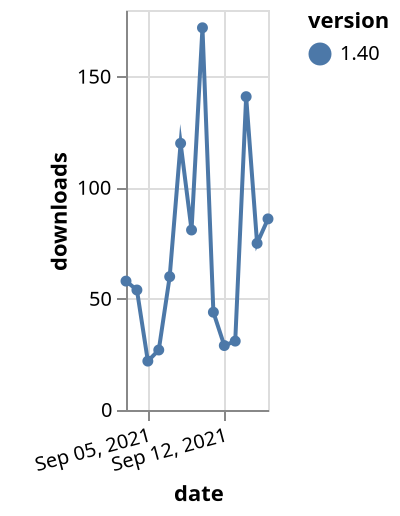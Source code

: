 {"$schema": "https://vega.github.io/schema/vega-lite/v5.json", "description": "A simple bar chart with embedded data.", "data": {"values": [{"date": "2021-09-03", "total": 76269, "delta": 58, "version": "1.40"}, {"date": "2021-09-04", "total": 76323, "delta": 54, "version": "1.40"}, {"date": "2021-09-05", "total": 76345, "delta": 22, "version": "1.40"}, {"date": "2021-09-06", "total": 76372, "delta": 27, "version": "1.40"}, {"date": "2021-09-07", "total": 76432, "delta": 60, "version": "1.40"}, {"date": "2021-09-08", "total": 76552, "delta": 120, "version": "1.40"}, {"date": "2021-09-09", "total": 76633, "delta": 81, "version": "1.40"}, {"date": "2021-09-10", "total": 76805, "delta": 172, "version": "1.40"}, {"date": "2021-09-11", "total": 76849, "delta": 44, "version": "1.40"}, {"date": "2021-09-12", "total": 76878, "delta": 29, "version": "1.40"}, {"date": "2021-09-13", "total": 76909, "delta": 31, "version": "1.40"}, {"date": "2021-09-14", "total": 77050, "delta": 141, "version": "1.40"}, {"date": "2021-09-15", "total": 77125, "delta": 75, "version": "1.40"}, {"date": "2021-09-16", "total": 77211, "delta": 86, "version": "1.40"}]}, "width": "container", "mark": {"type": "line", "point": {"filled": true}}, "encoding": {"x": {"field": "date", "type": "temporal", "timeUnit": "yearmonthdate", "title": "date", "axis": {"labelAngle": -15}}, "y": {"field": "delta", "type": "quantitative", "title": "downloads"}, "color": {"field": "version", "type": "nominal"}, "tooltip": {"field": "delta"}}}